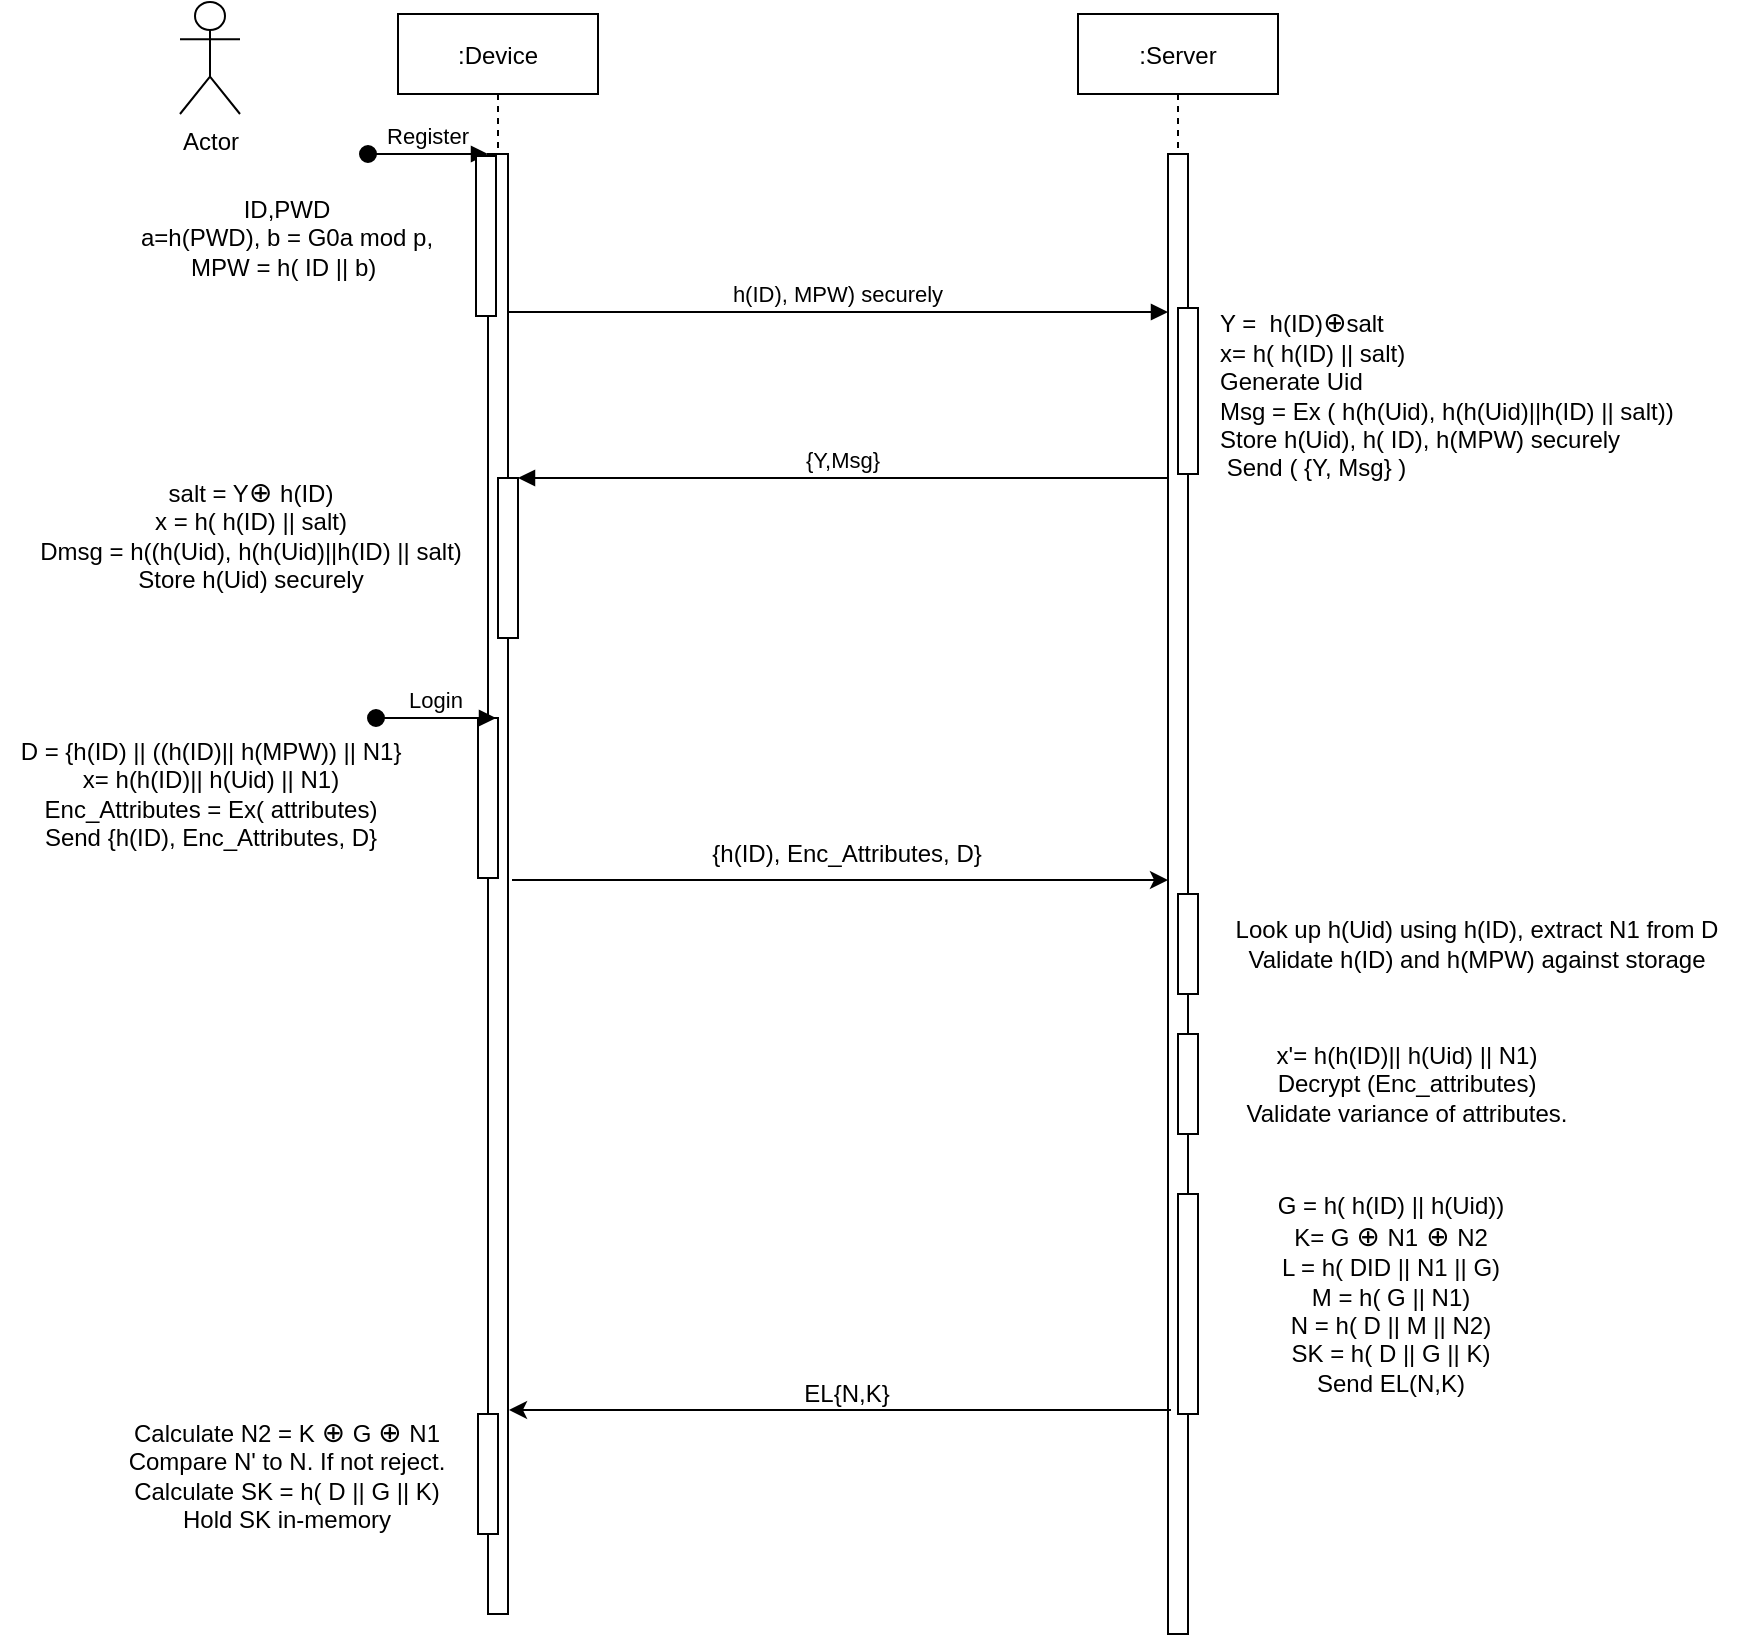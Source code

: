 <mxfile version="15.9.4" type="github">
  <diagram id="kgpKYQtTHZ0yAKxKKP6v" name="Page-1">
    <mxGraphModel dx="1799" dy="617" grid="1" gridSize="10" guides="1" tooltips="1" connect="1" arrows="1" fold="1" page="1" pageScale="1" pageWidth="850" pageHeight="1100" math="0" shadow="0">
      <root>
        <mxCell id="0" />
        <mxCell id="1" parent="0" />
        <mxCell id="3nuBFxr9cyL0pnOWT2aG-1" value=":Device" style="shape=umlLifeline;perimeter=lifelinePerimeter;container=1;collapsible=0;recursiveResize=0;rounded=0;shadow=0;strokeWidth=1;" parent="1" vertex="1">
          <mxGeometry x="179" y="80" width="100" height="800" as="geometry" />
        </mxCell>
        <mxCell id="3nuBFxr9cyL0pnOWT2aG-2" value="" style="points=[];perimeter=orthogonalPerimeter;rounded=0;shadow=0;strokeWidth=1;" parent="3nuBFxr9cyL0pnOWT2aG-1" vertex="1">
          <mxGeometry x="45" y="70" width="10" height="730" as="geometry" />
        </mxCell>
        <mxCell id="3nuBFxr9cyL0pnOWT2aG-3" value="Register" style="verticalAlign=bottom;startArrow=oval;endArrow=block;startSize=8;shadow=0;strokeWidth=1;" parent="3nuBFxr9cyL0pnOWT2aG-1" target="3nuBFxr9cyL0pnOWT2aG-2" edge="1">
          <mxGeometry relative="1" as="geometry">
            <mxPoint x="-15" y="70" as="sourcePoint" />
          </mxGeometry>
        </mxCell>
        <mxCell id="3nuBFxr9cyL0pnOWT2aG-4" value="" style="points=[];perimeter=orthogonalPerimeter;rounded=0;shadow=0;strokeWidth=1;" parent="3nuBFxr9cyL0pnOWT2aG-1" vertex="1">
          <mxGeometry x="50" y="232" width="10" height="80" as="geometry" />
        </mxCell>
        <mxCell id="C2U9HuYAeTP8XwX2KnLO-2" value="" style="html=1;points=[];perimeter=orthogonalPerimeter;" parent="3nuBFxr9cyL0pnOWT2aG-1" vertex="1">
          <mxGeometry x="40" y="352" width="10" height="80" as="geometry" />
        </mxCell>
        <mxCell id="C2U9HuYAeTP8XwX2KnLO-4" value="" style="html=1;points=[];perimeter=orthogonalPerimeter;" parent="3nuBFxr9cyL0pnOWT2aG-1" vertex="1">
          <mxGeometry x="39" y="71" width="10" height="80" as="geometry" />
        </mxCell>
        <mxCell id="C2U9HuYAeTP8XwX2KnLO-9" value="Login" style="verticalAlign=bottom;startArrow=oval;endArrow=block;startSize=8;shadow=0;strokeWidth=1;" parent="3nuBFxr9cyL0pnOWT2aG-1" edge="1">
          <mxGeometry relative="1" as="geometry">
            <mxPoint x="-11" y="352" as="sourcePoint" />
            <mxPoint x="49" y="352" as="targetPoint" />
          </mxGeometry>
        </mxCell>
        <mxCell id="orVg1k1KsBT4zMQbl33w-8" value="" style="html=1;points=[];perimeter=orthogonalPerimeter;" vertex="1" parent="3nuBFxr9cyL0pnOWT2aG-1">
          <mxGeometry x="40" y="700" width="10" height="60" as="geometry" />
        </mxCell>
        <mxCell id="3nuBFxr9cyL0pnOWT2aG-5" value=":Server" style="shape=umlLifeline;perimeter=lifelinePerimeter;container=1;collapsible=0;recursiveResize=0;rounded=0;shadow=0;strokeWidth=1;" parent="1" vertex="1">
          <mxGeometry x="519" y="80" width="100" height="810" as="geometry" />
        </mxCell>
        <mxCell id="3nuBFxr9cyL0pnOWT2aG-6" value="" style="points=[];perimeter=orthogonalPerimeter;rounded=0;shadow=0;strokeWidth=1;" parent="3nuBFxr9cyL0pnOWT2aG-5" vertex="1">
          <mxGeometry x="45" y="70" width="10" height="740" as="geometry" />
        </mxCell>
        <mxCell id="C2U9HuYAeTP8XwX2KnLO-3" value="" style="html=1;points=[];perimeter=orthogonalPerimeter;" parent="3nuBFxr9cyL0pnOWT2aG-5" vertex="1">
          <mxGeometry x="50" y="147" width="10" height="83" as="geometry" />
        </mxCell>
        <mxCell id="C2U9HuYAeTP8XwX2KnLO-14" value="" style="html=1;points=[];perimeter=orthogonalPerimeter;fontFamily=Helvetica;fontSize=12;fontColor=#000000;" parent="3nuBFxr9cyL0pnOWT2aG-5" vertex="1">
          <mxGeometry x="50" y="440" width="10" height="50" as="geometry" />
        </mxCell>
        <mxCell id="orVg1k1KsBT4zMQbl33w-3" value="" style="html=1;points=[];perimeter=orthogonalPerimeter;fontFamily=Helvetica;fontSize=12;fontColor=#000000;" vertex="1" parent="3nuBFxr9cyL0pnOWT2aG-5">
          <mxGeometry x="50" y="510" width="10" height="50" as="geometry" />
        </mxCell>
        <mxCell id="orVg1k1KsBT4zMQbl33w-4" value="" style="html=1;points=[];perimeter=orthogonalPerimeter;fontFamily=Helvetica;fontSize=12;fontColor=#000000;" vertex="1" parent="3nuBFxr9cyL0pnOWT2aG-5">
          <mxGeometry x="50" y="590" width="10" height="110" as="geometry" />
        </mxCell>
        <mxCell id="3nuBFxr9cyL0pnOWT2aG-8" value="h(ID), MPW) securely" style="verticalAlign=bottom;endArrow=block;entryX=0;entryY=0;shadow=0;strokeWidth=1;" parent="1" edge="1">
          <mxGeometry relative="1" as="geometry">
            <mxPoint x="234" y="229" as="sourcePoint" />
            <mxPoint x="564" y="229.0" as="targetPoint" />
            <Array as="points">
              <mxPoint x="409" y="229" />
            </Array>
          </mxGeometry>
        </mxCell>
        <mxCell id="3nuBFxr9cyL0pnOWT2aG-9" value="{Y,Msg}" style="verticalAlign=bottom;endArrow=block;entryX=1;entryY=0;shadow=0;strokeWidth=1;" parent="1" target="3nuBFxr9cyL0pnOWT2aG-4" edge="1">
          <mxGeometry relative="1" as="geometry">
            <mxPoint x="564" y="312" as="sourcePoint" />
          </mxGeometry>
        </mxCell>
        <mxCell id="C2U9HuYAeTP8XwX2KnLO-1" value="Actor" style="shape=umlActor;verticalLabelPosition=bottom;verticalAlign=top;html=1;outlineConnect=0;" parent="1" vertex="1">
          <mxGeometry x="70" y="74" width="30" height="56" as="geometry" />
        </mxCell>
        <mxCell id="C2U9HuYAeTP8XwX2KnLO-5" value="ID,PWD&lt;br&gt;a=h(PWD), b = G0a mod p,&lt;br&gt;MPW = h( ID || b)&amp;nbsp;" style="text;html=1;align=center;verticalAlign=middle;resizable=0;points=[];autosize=1;strokeColor=none;fillColor=none;" parent="1" vertex="1">
          <mxGeometry x="43" y="167" width="160" height="50" as="geometry" />
        </mxCell>
        <mxCell id="C2U9HuYAeTP8XwX2KnLO-7" value="Y =&amp;nbsp; h(ID)&lt;span id=&quot;docs-internal-guid-e49e2a0b-7fff-2932-c1dd-dcc5686d5943&quot;&gt;&lt;span style=&quot;background-color: rgb(255 , 255 , 255) ; vertical-align: baseline&quot;&gt;&lt;font style=&quot;font-size: 14px&quot;&gt;⊕&lt;/font&gt;&lt;/span&gt;&lt;/span&gt;salt &lt;br&gt;x= h( h(ID) || salt)&lt;br&gt;Generate Uid&lt;br&gt;Msg = Ex ( h(h(Uid), h(h(Uid)||h(ID) || salt))&lt;br&gt;Store h(Uid), h( ID), h(MPW) securely&lt;br&gt;&amp;nbsp;Send ( {Y, Msg} )" style="text;html=1;align=left;verticalAlign=middle;resizable=0;points=[];autosize=1;strokeColor=none;fillColor=none;" parent="1" vertex="1">
          <mxGeometry x="588" y="225" width="240" height="90" as="geometry" />
        </mxCell>
        <mxCell id="C2U9HuYAeTP8XwX2KnLO-8" value="salt = Y&lt;span style=&quot;font-size: 14px ; text-align: left ; background-color: rgb(255 , 255 , 255)&quot;&gt;⊕ &lt;/span&gt;&lt;span style=&quot;text-align: left ; background-color: rgb(255 , 255 , 255)&quot;&gt;&lt;font style=&quot;font-size: 12px&quot;&gt;h(ID)&lt;br&gt;x = h( h(ID) || salt)&lt;br&gt;Dmsg = h(&lt;/font&gt;&lt;/span&gt;&lt;span style=&quot;text-align: left&quot;&gt;(h(Uid), h(h(Uid)||h(ID) || salt)&lt;br&gt;&lt;/span&gt;&lt;span style=&quot;text-align: left ; background-color: rgb(255 , 255 , 255)&quot;&gt;&lt;font style=&quot;font-size: 12px&quot;&gt;Store h(Uid) securely&lt;br&gt;&lt;/font&gt;&lt;/span&gt;" style="text;html=1;align=center;verticalAlign=middle;resizable=0;points=[];autosize=1;strokeColor=none;fillColor=none;" parent="1" vertex="1">
          <mxGeometry x="-10" y="310" width="230" height="60" as="geometry" />
        </mxCell>
        <mxCell id="C2U9HuYAeTP8XwX2KnLO-10" value="D = {h(ID) || ((h(ID)|| h(MPW)) || N1}&lt;br&gt;x= h(h(ID)|| h(Uid) || N1)&lt;br&gt;Enc_Attributes = Ex( attributes)&lt;br&gt;Send {h(ID), Enc_Attributes, D}" style="text;html=1;align=center;verticalAlign=middle;resizable=0;points=[];autosize=1;strokeColor=none;fillColor=none;fontSize=12;fontFamily=Helvetica;fontColor=#000000;" parent="1" vertex="1">
          <mxGeometry x="-20" y="440" width="210" height="60" as="geometry" />
        </mxCell>
        <mxCell id="C2U9HuYAeTP8XwX2KnLO-12" value="" style="endArrow=classic;html=1;rounded=0;fontFamily=Helvetica;fontSize=12;fontColor=#000000;" parent="1" edge="1">
          <mxGeometry width="50" height="50" relative="1" as="geometry">
            <mxPoint x="236" y="513" as="sourcePoint" />
            <mxPoint x="564" y="513" as="targetPoint" />
          </mxGeometry>
        </mxCell>
        <mxCell id="C2U9HuYAeTP8XwX2KnLO-13" value="{h(ID), Enc_Attributes, D}" style="text;html=1;align=center;verticalAlign=middle;resizable=0;points=[];autosize=1;strokeColor=none;fillColor=none;fontSize=12;fontFamily=Helvetica;fontColor=#000000;" parent="1" vertex="1">
          <mxGeometry x="328" y="490" width="150" height="20" as="geometry" />
        </mxCell>
        <mxCell id="C2U9HuYAeTP8XwX2KnLO-15" value="Look up h(Uid) using h(ID), extract N1 from D&lt;br&gt;Validate h(ID) and h(MPW) against storage&lt;span style=&quot;text-align: left ; background-color: rgb(255 , 255 , 255)&quot;&gt;&lt;font style=&quot;font-size: 12px&quot;&gt;&lt;br&gt;&lt;/font&gt;&lt;/span&gt;" style="text;html=1;align=center;verticalAlign=middle;resizable=0;points=[];autosize=1;strokeColor=none;fillColor=none;fontSize=12;fontFamily=Helvetica;fontColor=#000000;" parent="1" vertex="1">
          <mxGeometry x="588" y="530" width="260" height="30" as="geometry" />
        </mxCell>
        <mxCell id="orVg1k1KsBT4zMQbl33w-1" value="G = h( h(ID) || h(Uid))&lt;br&gt;K= G&amp;nbsp;&lt;span style=&quot;font-size: 14px ; text-align: left ; background-color: rgb(255 , 255 , 255)&quot;&gt;⊕&amp;nbsp;&lt;/span&gt;&lt;span style=&quot;text-align: left ; background-color: rgb(255 , 255 , 255)&quot;&gt;N1&lt;/span&gt;&lt;span style=&quot;font-size: 14px ; text-align: left ; background-color: rgb(255 , 255 , 255)&quot;&gt;&amp;nbsp;&lt;/span&gt;&lt;span style=&quot;font-size: 14px ; text-align: left ; background-color: rgb(255 , 255 , 255)&quot;&gt;⊕&amp;nbsp;&lt;/span&gt;&lt;span style=&quot;text-align: left ; background-color: rgb(255 , 255 , 255)&quot;&gt;N2&lt;br&gt;L = h( DID || N1 || G)&lt;br&gt;M = h( G || N1)&lt;br&gt;N = h( D || M || N2)&lt;br&gt;SK = h( D || G || K)&lt;br&gt;Send EL(N,K)&lt;/span&gt;" style="text;html=1;align=center;verticalAlign=middle;resizable=0;points=[];autosize=1;strokeColor=none;fillColor=none;" vertex="1" parent="1">
          <mxGeometry x="610" y="670" width="130" height="100" as="geometry" />
        </mxCell>
        <mxCell id="orVg1k1KsBT4zMQbl33w-2" value="x&#39;= h(h(ID)|| h(Uid) || N1)&lt;br&gt;Decrypt (Enc_attributes)&lt;br&gt;Validate variance of attributes." style="text;html=1;align=center;verticalAlign=middle;resizable=0;points=[];autosize=1;strokeColor=none;fillColor=none;" vertex="1" parent="1">
          <mxGeometry x="593" y="590" width="180" height="50" as="geometry" />
        </mxCell>
        <mxCell id="orVg1k1KsBT4zMQbl33w-5" value="" style="endArrow=classic;html=1;rounded=0;" edge="1" parent="1">
          <mxGeometry width="50" height="50" relative="1" as="geometry">
            <mxPoint x="565.5" y="778" as="sourcePoint" />
            <mxPoint x="234.5" y="778" as="targetPoint" />
          </mxGeometry>
        </mxCell>
        <mxCell id="orVg1k1KsBT4zMQbl33w-6" value="EL{N,K}" style="text;html=1;align=center;verticalAlign=middle;resizable=0;points=[];autosize=1;strokeColor=none;fillColor=none;" vertex="1" parent="1">
          <mxGeometry x="373" y="760" width="60" height="20" as="geometry" />
        </mxCell>
        <mxCell id="orVg1k1KsBT4zMQbl33w-7" value="Calculate N2 = K&amp;nbsp;&lt;span style=&quot;font-size: 14px ; text-align: left ; background-color: rgb(255 , 255 , 255)&quot;&gt;⊕&amp;nbsp;&lt;/span&gt;G&amp;nbsp;&lt;span style=&quot;font-size: 14px ; text-align: left ; background-color: rgb(255 , 255 , 255)&quot;&gt;⊕&amp;nbsp;&lt;/span&gt;&lt;span style=&quot;text-align: left ; background-color: rgb(255 , 255 , 255)&quot;&gt;N1&lt;br&gt;&lt;/span&gt;Compare N&#39; to N. If not reject.&lt;br&gt;Calculate SK = h( D || G || K)&lt;br&gt;Hold SK in-memory&lt;br&gt;" style="text;html=1;align=center;verticalAlign=middle;resizable=0;points=[];autosize=1;strokeColor=none;fillColor=none;" vertex="1" parent="1">
          <mxGeometry x="38" y="780" width="170" height="60" as="geometry" />
        </mxCell>
      </root>
    </mxGraphModel>
  </diagram>
</mxfile>
